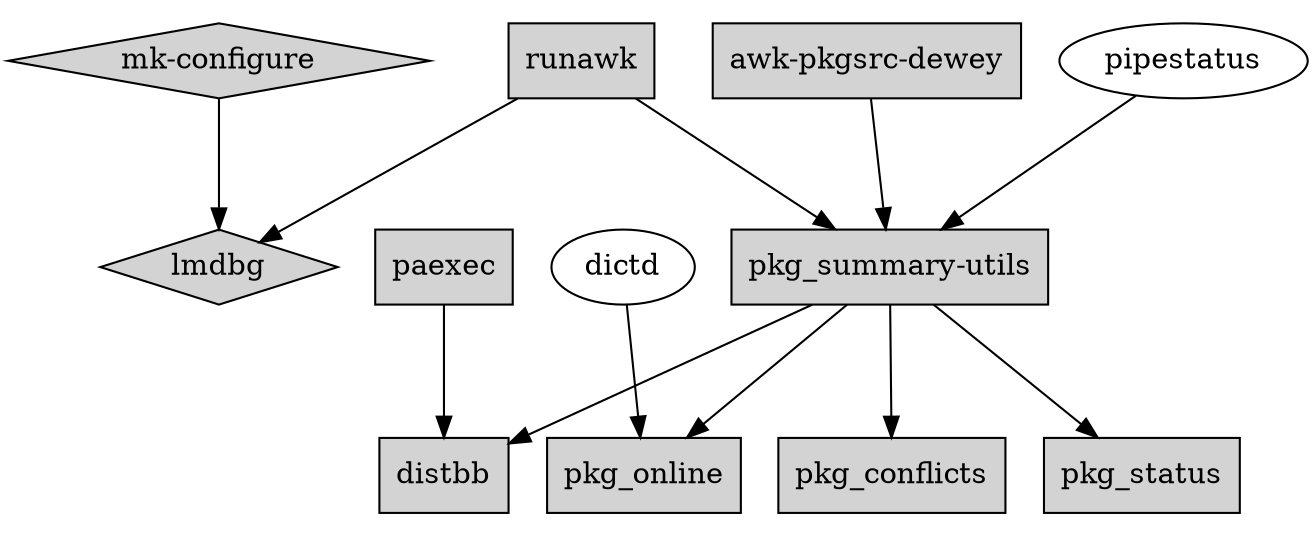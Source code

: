 digraph FSA {
 graph [ ratio=compress layout=dot rankdir=UB ratio=0.4 ];

 node [ shape = diamond style=filled fonsize=18 ];

   "mk-configure" -> "lmdbg";

 node [ shape = box ];

   "runawk" -> "pkg_summary-utils";
   "runawk" -> "lmdbg";
   "awk-pkgsrc-dewey" -> "pkg_summary-utils";
   "pkg_summary-utils" -> "distbb";
   "paexec"            -> "distbb";
   "pkg_summary-utils" -> "pkg_online";
   "pkg_summary-utils" -> "pkg_conflicts";
   "pkg_summary-utils" -> "pkg_status";

 node [ shape = oval style=solid ];

   "dictd" -> "pkg_online";
   "pipestatus" -> "pkg_summary-utils";

}
